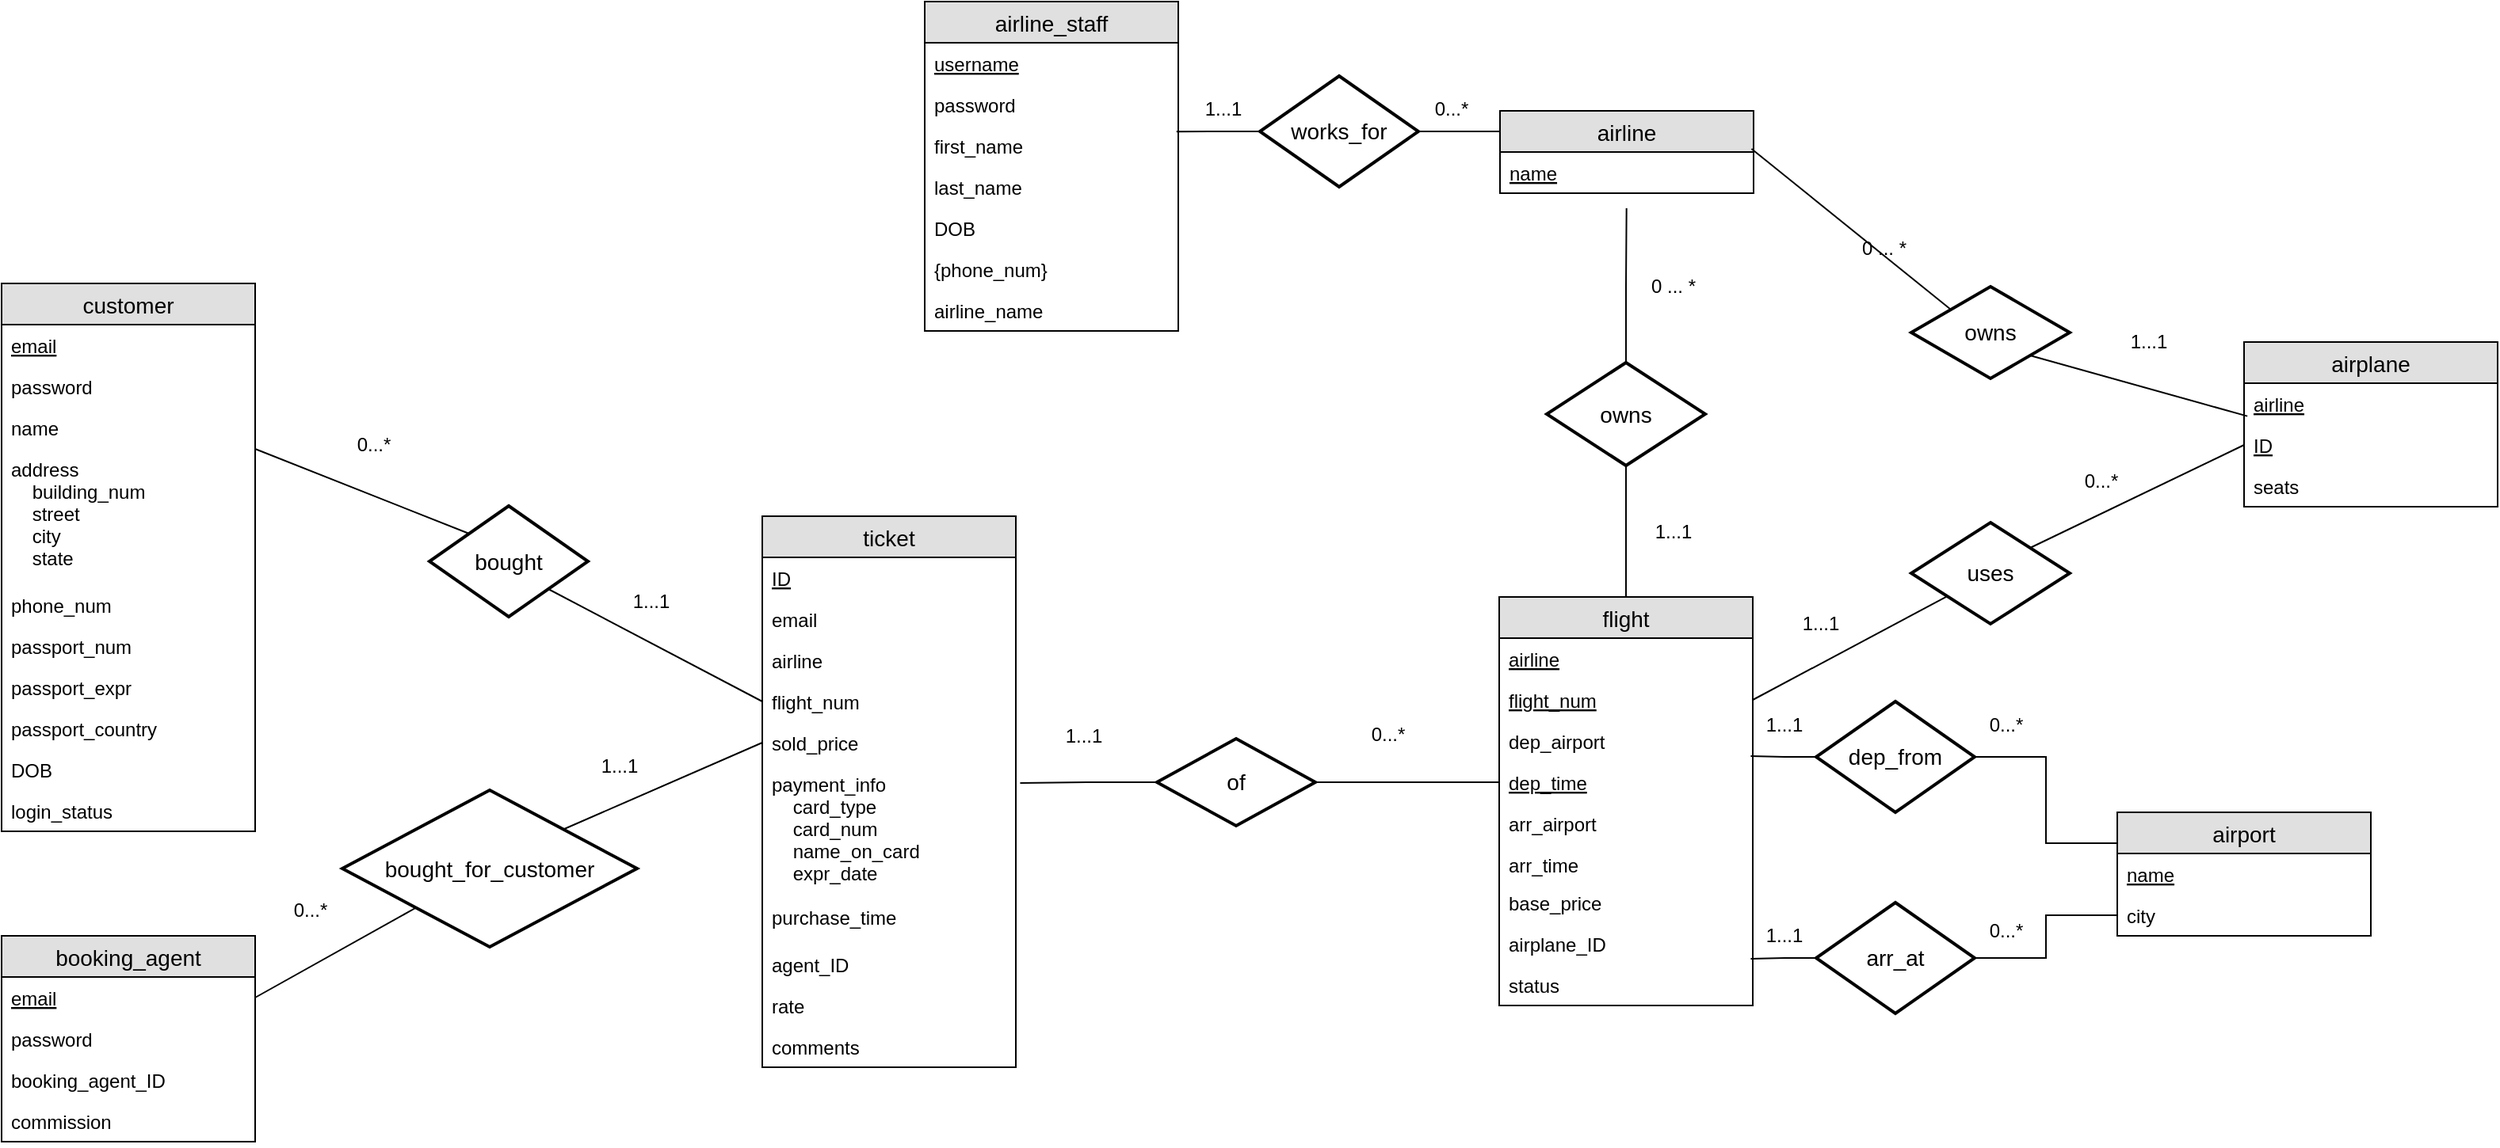 <mxfile version="12.1.0" type="github" pages="1"><diagram id="OmT5OmckwUrSFIo6k8KH" name="Page-1"><mxGraphModel dx="1048" dy="684" grid="1" gridSize="10" guides="1" tooltips="1" connect="1" arrows="1" fold="1" page="1" pageScale="1" pageWidth="1654" pageHeight="1169" math="0" shadow="0"><root><mxCell id="0"/><mxCell id="1" parent="0"/><mxCell id="NvmkVHi0GKRHKJPW13n5-1" value="airport" style="swimlane;fontStyle=0;childLayout=stackLayout;horizontal=1;startSize=26;fillColor=#e0e0e0;horizontalStack=0;resizeParent=1;resizeParentMax=0;resizeLast=0;collapsible=1;marginBottom=0;swimlaneFillColor=#ffffff;align=center;fontSize=14;" vertex="1" parent="1"><mxGeometry x="1371" y="736" width="160" height="78" as="geometry"/></mxCell><mxCell id="NvmkVHi0GKRHKJPW13n5-2" value="name" style="text;strokeColor=none;fillColor=none;spacingLeft=4;spacingRight=4;overflow=hidden;rotatable=0;points=[[0,0.5],[1,0.5]];portConstraint=eastwest;fontSize=12;fontStyle=4" vertex="1" parent="NvmkVHi0GKRHKJPW13n5-1"><mxGeometry y="26" width="160" height="26" as="geometry"/></mxCell><mxCell id="NvmkVHi0GKRHKJPW13n5-3" value="city" style="text;strokeColor=none;fillColor=none;spacingLeft=4;spacingRight=4;overflow=hidden;rotatable=0;points=[[0,0.5],[1,0.5]];portConstraint=eastwest;fontSize=12;" vertex="1" parent="NvmkVHi0GKRHKJPW13n5-1"><mxGeometry y="52" width="160" height="26" as="geometry"/></mxCell><mxCell id="NvmkVHi0GKRHKJPW13n5-4" value="airline" style="swimlane;fontStyle=0;childLayout=stackLayout;horizontal=1;startSize=26;fillColor=#e0e0e0;horizontalStack=0;resizeParent=1;resizeParentMax=0;resizeLast=0;collapsible=1;marginBottom=0;swimlaneFillColor=#ffffff;align=center;fontSize=14;" vertex="1" parent="1"><mxGeometry x="981.5" y="293" width="160" height="52" as="geometry"/></mxCell><mxCell id="NvmkVHi0GKRHKJPW13n5-5" value="name" style="text;strokeColor=none;fillColor=none;spacingLeft=4;spacingRight=4;overflow=hidden;rotatable=0;points=[[0,0.5],[1,0.5]];portConstraint=eastwest;fontSize=12;fontStyle=4" vertex="1" parent="NvmkVHi0GKRHKJPW13n5-4"><mxGeometry y="26" width="160" height="26" as="geometry"/></mxCell><mxCell id="NvmkVHi0GKRHKJPW13n5-6" value="airplane" style="swimlane;fontStyle=0;childLayout=stackLayout;horizontal=1;startSize=26;fillColor=#e0e0e0;horizontalStack=0;resizeParent=1;resizeParentMax=0;resizeLast=0;collapsible=1;marginBottom=0;swimlaneFillColor=#ffffff;align=center;fontSize=14;" vertex="1" parent="1"><mxGeometry x="1451" y="439" width="160" height="104" as="geometry"/></mxCell><mxCell id="NvmkVHi0GKRHKJPW13n5-7" value="airline" style="text;strokeColor=none;fillColor=none;spacingLeft=4;spacingRight=4;overflow=hidden;rotatable=0;points=[[0,0.5],[1,0.5]];portConstraint=eastwest;fontSize=12;fontStyle=4" vertex="1" parent="NvmkVHi0GKRHKJPW13n5-6"><mxGeometry y="26" width="160" height="26" as="geometry"/></mxCell><mxCell id="NvmkVHi0GKRHKJPW13n5-8" value="ID" style="text;strokeColor=none;fillColor=none;spacingLeft=4;spacingRight=4;overflow=hidden;rotatable=0;points=[[0,0.5],[1,0.5]];portConstraint=eastwest;fontSize=12;fontStyle=4" vertex="1" parent="NvmkVHi0GKRHKJPW13n5-6"><mxGeometry y="52" width="160" height="26" as="geometry"/></mxCell><mxCell id="NvmkVHi0GKRHKJPW13n5-9" value="seats" style="text;strokeColor=none;fillColor=none;spacingLeft=4;spacingRight=4;overflow=hidden;rotatable=0;points=[[0,0.5],[1,0.5]];portConstraint=eastwest;fontSize=12;" vertex="1" parent="NvmkVHi0GKRHKJPW13n5-6"><mxGeometry y="78" width="160" height="26" as="geometry"/></mxCell><mxCell id="NvmkVHi0GKRHKJPW13n5-10" value="owns" style="shape=rhombus;strokeWidth=2;fontSize=17;perimeter=rhombusPerimeter;whiteSpace=wrap;html=1;align=center;fontSize=14;" vertex="1" parent="1"><mxGeometry x="1241" y="404" width="100" height="58" as="geometry"/></mxCell><mxCell id="NvmkVHi0GKRHKJPW13n5-11" value="0 ... *" style="text;html=1;strokeColor=none;fillColor=none;align=center;verticalAlign=middle;whiteSpace=wrap;rounded=0;" vertex="1" parent="1"><mxGeometry x="1204" y="370" width="40" height="20" as="geometry"/></mxCell><mxCell id="NvmkVHi0GKRHKJPW13n5-12" value="1...1" style="text;html=1;strokeColor=none;fillColor=none;align=center;verticalAlign=middle;whiteSpace=wrap;rounded=0;" vertex="1" parent="1"><mxGeometry x="1371" y="429" width="40" height="20" as="geometry"/></mxCell><mxCell id="NvmkVHi0GKRHKJPW13n5-13" value="flight" style="swimlane;fontStyle=0;childLayout=stackLayout;horizontal=1;startSize=26;fillColor=#e0e0e0;horizontalStack=0;resizeParent=1;resizeParentMax=0;resizeLast=0;collapsible=1;marginBottom=0;swimlaneFillColor=#ffffff;align=center;fontSize=14;" vertex="1" parent="1"><mxGeometry x="981" y="600" width="160" height="258" as="geometry"/></mxCell><mxCell id="NvmkVHi0GKRHKJPW13n5-14" value="airline" style="text;strokeColor=none;fillColor=none;spacingLeft=4;spacingRight=4;overflow=hidden;rotatable=0;points=[[0,0.5],[1,0.5]];portConstraint=eastwest;fontSize=12;fontStyle=4" vertex="1" parent="NvmkVHi0GKRHKJPW13n5-13"><mxGeometry y="26" width="160" height="26" as="geometry"/></mxCell><mxCell id="NvmkVHi0GKRHKJPW13n5-15" value="flight_num" style="text;strokeColor=none;fillColor=none;spacingLeft=4;spacingRight=4;overflow=hidden;rotatable=0;points=[[0,0.5],[1,0.5]];portConstraint=eastwest;fontSize=12;fontStyle=4" vertex="1" parent="NvmkVHi0GKRHKJPW13n5-13"><mxGeometry y="52" width="160" height="26" as="geometry"/></mxCell><mxCell id="NvmkVHi0GKRHKJPW13n5-16" value="dep_airport" style="text;strokeColor=none;fillColor=none;spacingLeft=4;spacingRight=4;overflow=hidden;rotatable=0;points=[[0,0.5],[1,0.5]];portConstraint=eastwest;fontSize=12;" vertex="1" parent="NvmkVHi0GKRHKJPW13n5-13"><mxGeometry y="78" width="160" height="26" as="geometry"/></mxCell><mxCell id="NvmkVHi0GKRHKJPW13n5-17" value="dep_time&#10;" style="text;strokeColor=none;fillColor=none;spacingLeft=4;spacingRight=4;overflow=hidden;rotatable=0;points=[[0,0.5],[1,0.5]];portConstraint=eastwest;fontSize=12;fontStyle=4" vertex="1" parent="NvmkVHi0GKRHKJPW13n5-13"><mxGeometry y="104" width="160" height="26" as="geometry"/></mxCell><mxCell id="NvmkVHi0GKRHKJPW13n5-18" value="arr_airport" style="text;strokeColor=none;fillColor=none;spacingLeft=4;spacingRight=4;overflow=hidden;rotatable=0;points=[[0,0.5],[1,0.5]];portConstraint=eastwest;fontSize=12;" vertex="1" parent="NvmkVHi0GKRHKJPW13n5-13"><mxGeometry y="130" width="160" height="26" as="geometry"/></mxCell><mxCell id="NvmkVHi0GKRHKJPW13n5-19" value="arr_time&#10;" style="text;strokeColor=none;fillColor=none;spacingLeft=4;spacingRight=4;overflow=hidden;rotatable=0;points=[[0,0.5],[1,0.5]];portConstraint=eastwest;fontSize=12;" vertex="1" parent="NvmkVHi0GKRHKJPW13n5-13"><mxGeometry y="156" width="160" height="24" as="geometry"/></mxCell><mxCell id="NvmkVHi0GKRHKJPW13n5-20" value="base_price" style="text;strokeColor=none;fillColor=none;spacingLeft=4;spacingRight=4;overflow=hidden;rotatable=0;points=[[0,0.5],[1,0.5]];portConstraint=eastwest;fontSize=12;" vertex="1" parent="NvmkVHi0GKRHKJPW13n5-13"><mxGeometry y="180" width="160" height="26" as="geometry"/></mxCell><mxCell id="NvmkVHi0GKRHKJPW13n5-21" value="airplane_ID" style="text;strokeColor=none;fillColor=none;spacingLeft=4;spacingRight=4;overflow=hidden;rotatable=0;points=[[0,0.5],[1,0.5]];portConstraint=eastwest;fontSize=12;" vertex="1" parent="NvmkVHi0GKRHKJPW13n5-13"><mxGeometry y="206" width="160" height="26" as="geometry"/></mxCell><mxCell id="NvmkVHi0GKRHKJPW13n5-22" value="status" style="text;strokeColor=none;fillColor=none;spacingLeft=4;spacingRight=4;overflow=hidden;rotatable=0;points=[[0,0.5],[1,0.5]];portConstraint=eastwest;fontSize=12;" vertex="1" parent="NvmkVHi0GKRHKJPW13n5-13"><mxGeometry y="232" width="160" height="26" as="geometry"/></mxCell><mxCell id="NvmkVHi0GKRHKJPW13n5-23" value="ticket" style="swimlane;fontStyle=0;childLayout=stackLayout;horizontal=1;startSize=26;fillColor=#e0e0e0;horizontalStack=0;resizeParent=1;resizeParentMax=0;resizeLast=0;collapsible=1;marginBottom=0;swimlaneFillColor=#ffffff;align=center;fontSize=14;" vertex="1" parent="1"><mxGeometry x="516" y="549" width="160" height="348" as="geometry"/></mxCell><mxCell id="NvmkVHi0GKRHKJPW13n5-24" value="ID" style="text;strokeColor=none;fillColor=none;spacingLeft=4;spacingRight=4;overflow=hidden;rotatable=0;points=[[0,0.5],[1,0.5]];portConstraint=eastwest;fontSize=12;fontStyle=4" vertex="1" parent="NvmkVHi0GKRHKJPW13n5-23"><mxGeometry y="26" width="160" height="26" as="geometry"/></mxCell><mxCell id="NvmkVHi0GKRHKJPW13n5-25" value="email" style="text;strokeColor=none;fillColor=none;spacingLeft=4;spacingRight=4;overflow=hidden;rotatable=0;points=[[0,0.5],[1,0.5]];portConstraint=eastwest;fontSize=12;" vertex="1" parent="NvmkVHi0GKRHKJPW13n5-23"><mxGeometry y="52" width="160" height="26" as="geometry"/></mxCell><mxCell id="NvmkVHi0GKRHKJPW13n5-26" value="airline" style="text;strokeColor=none;fillColor=none;spacingLeft=4;spacingRight=4;overflow=hidden;rotatable=0;points=[[0,0.5],[1,0.5]];portConstraint=eastwest;fontSize=12;" vertex="1" parent="NvmkVHi0GKRHKJPW13n5-23"><mxGeometry y="78" width="160" height="26" as="geometry"/></mxCell><mxCell id="NvmkVHi0GKRHKJPW13n5-27" value="flight_num" style="text;strokeColor=none;fillColor=none;spacingLeft=4;spacingRight=4;overflow=hidden;rotatable=0;points=[[0,0.5],[1,0.5]];portConstraint=eastwest;fontSize=12;" vertex="1" parent="NvmkVHi0GKRHKJPW13n5-23"><mxGeometry y="104" width="160" height="26" as="geometry"/></mxCell><mxCell id="NvmkVHi0GKRHKJPW13n5-28" value="sold_price" style="text;strokeColor=none;fillColor=none;spacingLeft=4;spacingRight=4;overflow=hidden;rotatable=0;points=[[0,0.5],[1,0.5]];portConstraint=eastwest;fontSize=12;" vertex="1" parent="NvmkVHi0GKRHKJPW13n5-23"><mxGeometry y="130" width="160" height="26" as="geometry"/></mxCell><mxCell id="NvmkVHi0GKRHKJPW13n5-29" value="payment_info&#10;    card_type&#10;    card_num&#10;    name_on_card&#10;    expr_date" style="text;strokeColor=none;fillColor=none;spacingLeft=4;spacingRight=4;overflow=hidden;rotatable=0;points=[[0,0.5],[1,0.5]];portConstraint=eastwest;fontSize=12;" vertex="1" parent="NvmkVHi0GKRHKJPW13n5-23"><mxGeometry y="156" width="160" height="84" as="geometry"/></mxCell><mxCell id="NvmkVHi0GKRHKJPW13n5-30" value="purchase_time" style="text;strokeColor=none;fillColor=none;spacingLeft=4;spacingRight=4;overflow=hidden;rotatable=0;points=[[0,0.5],[1,0.5]];portConstraint=eastwest;fontSize=12;" vertex="1" parent="NvmkVHi0GKRHKJPW13n5-23"><mxGeometry y="240" width="160" height="30" as="geometry"/></mxCell><mxCell id="NvmkVHi0GKRHKJPW13n5-31" value="agent_ID" style="text;strokeColor=none;fillColor=none;spacingLeft=4;spacingRight=4;overflow=hidden;rotatable=0;points=[[0,0.5],[1,0.5]];portConstraint=eastwest;fontSize=12;" vertex="1" parent="NvmkVHi0GKRHKJPW13n5-23"><mxGeometry y="270" width="160" height="26" as="geometry"/></mxCell><mxCell id="NvmkVHi0GKRHKJPW13n5-100" value="rate" style="text;strokeColor=none;fillColor=none;spacingLeft=4;spacingRight=4;overflow=hidden;rotatable=0;points=[[0,0.5],[1,0.5]];portConstraint=eastwest;fontSize=12;" vertex="1" parent="NvmkVHi0GKRHKJPW13n5-23"><mxGeometry y="296" width="160" height="26" as="geometry"/></mxCell><mxCell id="NvmkVHi0GKRHKJPW13n5-101" value="comments" style="text;strokeColor=none;fillColor=none;spacingLeft=4;spacingRight=4;overflow=hidden;rotatable=0;points=[[0,0.5],[1,0.5]];portConstraint=eastwest;fontSize=12;" vertex="1" parent="NvmkVHi0GKRHKJPW13n5-23"><mxGeometry y="322" width="160" height="26" as="geometry"/></mxCell><mxCell id="NvmkVHi0GKRHKJPW13n5-32" value="booking_agent" style="swimlane;fontStyle=0;childLayout=stackLayout;horizontal=1;startSize=26;fillColor=#e0e0e0;horizontalStack=0;resizeParent=1;resizeParentMax=0;resizeLast=0;collapsible=1;marginBottom=0;swimlaneFillColor=#ffffff;align=center;fontSize=14;" vertex="1" parent="1"><mxGeometry x="36" y="814" width="160" height="130" as="geometry"/></mxCell><mxCell id="NvmkVHi0GKRHKJPW13n5-33" value="email" style="text;strokeColor=none;fillColor=none;spacingLeft=4;spacingRight=4;overflow=hidden;rotatable=0;points=[[0,0.5],[1,0.5]];portConstraint=eastwest;fontSize=12;fontStyle=4" vertex="1" parent="NvmkVHi0GKRHKJPW13n5-32"><mxGeometry y="26" width="160" height="26" as="geometry"/></mxCell><mxCell id="NvmkVHi0GKRHKJPW13n5-34" value="password" style="text;strokeColor=none;fillColor=none;spacingLeft=4;spacingRight=4;overflow=hidden;rotatable=0;points=[[0,0.5],[1,0.5]];portConstraint=eastwest;fontSize=12;" vertex="1" parent="NvmkVHi0GKRHKJPW13n5-32"><mxGeometry y="52" width="160" height="26" as="geometry"/></mxCell><mxCell id="NvmkVHi0GKRHKJPW13n5-35" value="booking_agent_ID" style="text;strokeColor=none;fillColor=none;spacingLeft=4;spacingRight=4;overflow=hidden;rotatable=0;points=[[0,0.5],[1,0.5]];portConstraint=eastwest;fontSize=12;" vertex="1" parent="NvmkVHi0GKRHKJPW13n5-32"><mxGeometry y="78" width="160" height="26" as="geometry"/></mxCell><mxCell id="NvmkVHi0GKRHKJPW13n5-107" value="commission" style="text;strokeColor=none;fillColor=none;spacingLeft=4;spacingRight=4;overflow=hidden;rotatable=0;points=[[0,0.5],[1,0.5]];portConstraint=eastwest;fontSize=12;" vertex="1" parent="NvmkVHi0GKRHKJPW13n5-32"><mxGeometry y="104" width="160" height="26" as="geometry"/></mxCell><mxCell id="NvmkVHi0GKRHKJPW13n5-36" value="airline_staff" style="swimlane;fontStyle=0;childLayout=stackLayout;horizontal=1;startSize=26;fillColor=#e0e0e0;horizontalStack=0;resizeParent=1;resizeParentMax=0;resizeLast=0;collapsible=1;marginBottom=0;swimlaneFillColor=#ffffff;align=center;fontSize=14;" vertex="1" parent="1"><mxGeometry x="618.5" y="224" width="160" height="208" as="geometry"/></mxCell><mxCell id="NvmkVHi0GKRHKJPW13n5-37" value="username" style="text;strokeColor=none;fillColor=none;spacingLeft=4;spacingRight=4;overflow=hidden;rotatable=0;points=[[0,0.5],[1,0.5]];portConstraint=eastwest;fontSize=12;fontStyle=4" vertex="1" parent="NvmkVHi0GKRHKJPW13n5-36"><mxGeometry y="26" width="160" height="26" as="geometry"/></mxCell><mxCell id="NvmkVHi0GKRHKJPW13n5-38" value="password" style="text;strokeColor=none;fillColor=none;spacingLeft=4;spacingRight=4;overflow=hidden;rotatable=0;points=[[0,0.5],[1,0.5]];portConstraint=eastwest;fontSize=12;" vertex="1" parent="NvmkVHi0GKRHKJPW13n5-36"><mxGeometry y="52" width="160" height="26" as="geometry"/></mxCell><mxCell id="NvmkVHi0GKRHKJPW13n5-39" value="first_name" style="text;strokeColor=none;fillColor=none;spacingLeft=4;spacingRight=4;overflow=hidden;rotatable=0;points=[[0,0.5],[1,0.5]];portConstraint=eastwest;fontSize=12;" vertex="1" parent="NvmkVHi0GKRHKJPW13n5-36"><mxGeometry y="78" width="160" height="26" as="geometry"/></mxCell><mxCell id="NvmkVHi0GKRHKJPW13n5-40" value="last_name" style="text;strokeColor=none;fillColor=none;spacingLeft=4;spacingRight=4;overflow=hidden;rotatable=0;points=[[0,0.5],[1,0.5]];portConstraint=eastwest;fontSize=12;" vertex="1" parent="NvmkVHi0GKRHKJPW13n5-36"><mxGeometry y="104" width="160" height="26" as="geometry"/></mxCell><mxCell id="NvmkVHi0GKRHKJPW13n5-41" value="DOB" style="text;strokeColor=none;fillColor=none;spacingLeft=4;spacingRight=4;overflow=hidden;rotatable=0;points=[[0,0.5],[1,0.5]];portConstraint=eastwest;fontSize=12;" vertex="1" parent="NvmkVHi0GKRHKJPW13n5-36"><mxGeometry y="130" width="160" height="26" as="geometry"/></mxCell><mxCell id="NvmkVHi0GKRHKJPW13n5-42" value="{phone_num}" style="text;strokeColor=none;fillColor=none;spacingLeft=4;spacingRight=4;overflow=hidden;rotatable=0;points=[[0,0.5],[1,0.5]];portConstraint=eastwest;fontSize=12;" vertex="1" parent="NvmkVHi0GKRHKJPW13n5-36"><mxGeometry y="156" width="160" height="26" as="geometry"/></mxCell><mxCell id="NvmkVHi0GKRHKJPW13n5-43" value="airline_name" style="text;strokeColor=none;fillColor=none;spacingLeft=4;spacingRight=4;overflow=hidden;rotatable=0;points=[[0,0.5],[1,0.5]];portConstraint=eastwest;fontSize=12;" vertex="1" parent="NvmkVHi0GKRHKJPW13n5-36"><mxGeometry y="182" width="160" height="26" as="geometry"/></mxCell><mxCell id="NvmkVHi0GKRHKJPW13n5-44" style="edgeStyle=orthogonalEdgeStyle;rounded=0;orthogonalLoop=1;jettySize=auto;html=1;exitX=0.5;exitY=1;exitDx=0;exitDy=0;entryX=0.5;entryY=0;entryDx=0;entryDy=0;endArrow=none;endFill=0;" edge="1" parent="1" source="NvmkVHi0GKRHKJPW13n5-46" target="NvmkVHi0GKRHKJPW13n5-13"><mxGeometry relative="1" as="geometry"/></mxCell><mxCell id="NvmkVHi0GKRHKJPW13n5-109" style="edgeStyle=orthogonalEdgeStyle;rounded=0;orthogonalLoop=1;jettySize=auto;html=1;exitX=0.5;exitY=0;exitDx=0;exitDy=0;endArrow=none;endFill=0;" edge="1" parent="1" source="NvmkVHi0GKRHKJPW13n5-46"><mxGeometry relative="1" as="geometry"><mxPoint x="1061.333" y="354.5" as="targetPoint"/></mxGeometry></mxCell><mxCell id="NvmkVHi0GKRHKJPW13n5-46" value="owns" style="shape=rhombus;strokeWidth=2;fontSize=17;perimeter=rhombusPerimeter;whiteSpace=wrap;html=1;align=center;fontSize=14;" vertex="1" parent="1"><mxGeometry x="1011" y="452" width="100" height="65" as="geometry"/></mxCell><mxCell id="NvmkVHi0GKRHKJPW13n5-47" value="customer" style="swimlane;fontStyle=0;childLayout=stackLayout;horizontal=1;startSize=26;fillColor=#e0e0e0;horizontalStack=0;resizeParent=1;resizeParentMax=0;resizeLast=0;collapsible=1;marginBottom=0;swimlaneFillColor=#ffffff;align=center;fontSize=14;" vertex="1" parent="1"><mxGeometry x="36" y="402" width="160" height="346" as="geometry"/></mxCell><mxCell id="NvmkVHi0GKRHKJPW13n5-49" value="email" style="text;strokeColor=none;fillColor=none;spacingLeft=4;spacingRight=4;overflow=hidden;rotatable=0;points=[[0,0.5],[1,0.5]];portConstraint=eastwest;fontSize=12;fontStyle=4" vertex="1" parent="NvmkVHi0GKRHKJPW13n5-47"><mxGeometry y="26" width="160" height="26" as="geometry"/></mxCell><mxCell id="NvmkVHi0GKRHKJPW13n5-50" value="password" style="text;strokeColor=none;fillColor=none;spacingLeft=4;spacingRight=4;overflow=hidden;rotatable=0;points=[[0,0.5],[1,0.5]];portConstraint=eastwest;fontSize=12;" vertex="1" parent="NvmkVHi0GKRHKJPW13n5-47"><mxGeometry y="52" width="160" height="26" as="geometry"/></mxCell><mxCell id="NvmkVHi0GKRHKJPW13n5-48" value="name" style="text;strokeColor=none;fillColor=none;spacingLeft=4;spacingRight=4;overflow=hidden;rotatable=0;points=[[0,0.5],[1,0.5]];portConstraint=eastwest;fontSize=12;" vertex="1" parent="NvmkVHi0GKRHKJPW13n5-47"><mxGeometry y="78" width="160" height="26" as="geometry"/></mxCell><mxCell id="NvmkVHi0GKRHKJPW13n5-51" value="address&#10;    building_num&#10;    street&#10;    city&#10;    state" style="text;strokeColor=none;fillColor=none;spacingLeft=4;spacingRight=4;overflow=hidden;rotatable=0;points=[[0,0.5],[1,0.5]];portConstraint=eastwest;fontSize=12;" vertex="1" parent="NvmkVHi0GKRHKJPW13n5-47"><mxGeometry y="104" width="160" height="86" as="geometry"/></mxCell><mxCell id="NvmkVHi0GKRHKJPW13n5-52" value="phone_num" style="text;strokeColor=none;fillColor=none;spacingLeft=4;spacingRight=4;overflow=hidden;rotatable=0;points=[[0,0.5],[1,0.5]];portConstraint=eastwest;fontSize=12;" vertex="1" parent="NvmkVHi0GKRHKJPW13n5-47"><mxGeometry y="190" width="160" height="26" as="geometry"/></mxCell><mxCell id="NvmkVHi0GKRHKJPW13n5-53" value="passport_num" style="text;strokeColor=none;fillColor=none;spacingLeft=4;spacingRight=4;overflow=hidden;rotatable=0;points=[[0,0.5],[1,0.5]];portConstraint=eastwest;fontSize=12;" vertex="1" parent="NvmkVHi0GKRHKJPW13n5-47"><mxGeometry y="216" width="160" height="26" as="geometry"/></mxCell><mxCell id="NvmkVHi0GKRHKJPW13n5-54" value="passport_expr" style="text;strokeColor=none;fillColor=none;spacingLeft=4;spacingRight=4;overflow=hidden;rotatable=0;points=[[0,0.5],[1,0.5]];portConstraint=eastwest;fontSize=12;" vertex="1" parent="NvmkVHi0GKRHKJPW13n5-47"><mxGeometry y="242" width="160" height="26" as="geometry"/></mxCell><mxCell id="NvmkVHi0GKRHKJPW13n5-55" value="passport_country" style="text;strokeColor=none;fillColor=none;spacingLeft=4;spacingRight=4;overflow=hidden;rotatable=0;points=[[0,0.5],[1,0.5]];portConstraint=eastwest;fontSize=12;" vertex="1" parent="NvmkVHi0GKRHKJPW13n5-47"><mxGeometry y="268" width="160" height="26" as="geometry"/></mxCell><mxCell id="NvmkVHi0GKRHKJPW13n5-56" value="DOB" style="text;strokeColor=none;fillColor=none;spacingLeft=4;spacingRight=4;overflow=hidden;rotatable=0;points=[[0,0.5],[1,0.5]];portConstraint=eastwest;fontSize=12;" vertex="1" parent="NvmkVHi0GKRHKJPW13n5-47"><mxGeometry y="294" width="160" height="26" as="geometry"/></mxCell><mxCell id="NvmkVHi0GKRHKJPW13n5-89" value="login_status" style="text;strokeColor=none;fillColor=none;spacingLeft=4;spacingRight=4;overflow=hidden;rotatable=0;points=[[0,0.5],[1,0.5]];portConstraint=eastwest;fontSize=12;" vertex="1" parent="NvmkVHi0GKRHKJPW13n5-47"><mxGeometry y="320" width="160" height="26" as="geometry"/></mxCell><mxCell id="NvmkVHi0GKRHKJPW13n5-57" style="edgeStyle=orthogonalEdgeStyle;rounded=0;orthogonalLoop=1;jettySize=auto;html=1;exitX=1;exitY=0.5;exitDx=0;exitDy=0;entryX=0;entryY=0.25;entryDx=0;entryDy=0;endArrow=none;endFill=0;" edge="1" parent="1" source="NvmkVHi0GKRHKJPW13n5-59" target="NvmkVHi0GKRHKJPW13n5-1"><mxGeometry relative="1" as="geometry"/></mxCell><mxCell id="NvmkVHi0GKRHKJPW13n5-76" style="edgeStyle=orthogonalEdgeStyle;rounded=0;orthogonalLoop=1;jettySize=auto;html=1;exitX=0;exitY=0.5;exitDx=0;exitDy=0;entryX=0.992;entryY=-0.135;entryDx=0;entryDy=0;entryPerimeter=0;endArrow=none;endFill=0;" edge="1" parent="1" source="NvmkVHi0GKRHKJPW13n5-59" target="NvmkVHi0GKRHKJPW13n5-17"><mxGeometry relative="1" as="geometry"/></mxCell><mxCell id="NvmkVHi0GKRHKJPW13n5-59" value="dep_from" style="shape=rhombus;strokeWidth=2;fontSize=17;perimeter=rhombusPerimeter;whiteSpace=wrap;html=1;align=center;fontSize=14;" vertex="1" parent="1"><mxGeometry x="1181" y="666" width="100" height="70" as="geometry"/></mxCell><mxCell id="NvmkVHi0GKRHKJPW13n5-61" style="edgeStyle=orthogonalEdgeStyle;rounded=0;orthogonalLoop=1;jettySize=auto;html=1;exitX=0;exitY=0.5;exitDx=0;exitDy=0;entryX=0.992;entryY=0.865;entryDx=0;entryDy=0;entryPerimeter=0;endArrow=none;endFill=0;" edge="1" parent="1" source="NvmkVHi0GKRHKJPW13n5-62" target="NvmkVHi0GKRHKJPW13n5-21"><mxGeometry relative="1" as="geometry"/></mxCell><mxCell id="NvmkVHi0GKRHKJPW13n5-112" style="edgeStyle=orthogonalEdgeStyle;rounded=0;orthogonalLoop=1;jettySize=auto;html=1;exitX=1;exitY=0.5;exitDx=0;exitDy=0;entryX=0;entryY=0.5;entryDx=0;entryDy=0;endArrow=none;endFill=0;" edge="1" parent="1" source="NvmkVHi0GKRHKJPW13n5-62" target="NvmkVHi0GKRHKJPW13n5-3"><mxGeometry relative="1" as="geometry"/></mxCell><mxCell id="NvmkVHi0GKRHKJPW13n5-62" value="arr_at" style="shape=rhombus;strokeWidth=2;fontSize=17;perimeter=rhombusPerimeter;whiteSpace=wrap;html=1;align=center;fontSize=14;" vertex="1" parent="1"><mxGeometry x="1181" y="793" width="100" height="70" as="geometry"/></mxCell><mxCell id="NvmkVHi0GKRHKJPW13n5-63" value="1...1" style="text;html=1;strokeColor=none;fillColor=none;align=center;verticalAlign=middle;whiteSpace=wrap;rounded=0;" vertex="1" parent="1"><mxGeometry x="1141" y="671" width="40" height="20" as="geometry"/></mxCell><mxCell id="NvmkVHi0GKRHKJPW13n5-64" value="0...*" style="text;html=1;strokeColor=none;fillColor=none;align=center;verticalAlign=middle;whiteSpace=wrap;rounded=0;" vertex="1" parent="1"><mxGeometry x="1281" y="671" width="40" height="20" as="geometry"/></mxCell><mxCell id="NvmkVHi0GKRHKJPW13n5-65" value="1...1" style="text;html=1;strokeColor=none;fillColor=none;align=center;verticalAlign=middle;whiteSpace=wrap;rounded=0;" vertex="1" parent="1"><mxGeometry x="1141" y="804" width="40" height="20" as="geometry"/></mxCell><mxCell id="NvmkVHi0GKRHKJPW13n5-66" value="0...*" style="text;html=1;strokeColor=none;fillColor=none;align=center;verticalAlign=middle;whiteSpace=wrap;rounded=0;" vertex="1" parent="1"><mxGeometry x="1281" y="801" width="40" height="20" as="geometry"/></mxCell><mxCell id="NvmkVHi0GKRHKJPW13n5-67" value="" style="endArrow=none;html=1;exitX=1;exitY=1;exitDx=0;exitDy=0;entryX=0.013;entryY=-0.199;entryDx=0;entryDy=0;entryPerimeter=0;" edge="1" parent="1" source="NvmkVHi0GKRHKJPW13n5-10" target="NvmkVHi0GKRHKJPW13n5-8"><mxGeometry width="50" height="50" relative="1" as="geometry"><mxPoint x="1321" y="543" as="sourcePoint"/><mxPoint x="1371" y="493" as="targetPoint"/></mxGeometry></mxCell><mxCell id="NvmkVHi0GKRHKJPW13n5-68" value="" style="endArrow=none;html=1;exitX=0.992;exitY=-0.077;exitDx=0;exitDy=0;exitPerimeter=0;entryX=0;entryY=0;entryDx=0;entryDy=0;" edge="1" parent="1" source="NvmkVHi0GKRHKJPW13n5-5" target="NvmkVHi0GKRHKJPW13n5-10"><mxGeometry width="50" height="50" relative="1" as="geometry"><mxPoint x="1166" y="503" as="sourcePoint"/><mxPoint x="1216" y="453" as="targetPoint"/></mxGeometry></mxCell><mxCell id="NvmkVHi0GKRHKJPW13n5-69" value="uses" style="shape=rhombus;strokeWidth=2;fontSize=17;perimeter=rhombusPerimeter;whiteSpace=wrap;html=1;align=center;fontSize=14;" vertex="1" parent="1"><mxGeometry x="1241" y="553" width="100" height="64" as="geometry"/></mxCell><mxCell id="NvmkVHi0GKRHKJPW13n5-70" value="" style="endArrow=none;html=1;exitX=1;exitY=0;exitDx=0;exitDy=0;entryX=0;entryY=0.5;entryDx=0;entryDy=0;" edge="1" parent="1" source="NvmkVHi0GKRHKJPW13n5-69" target="NvmkVHi0GKRHKJPW13n5-8"><mxGeometry width="50" height="50" relative="1" as="geometry"><mxPoint x="1323" y="556.5" as="sourcePoint"/><mxPoint x="1373" y="506.5" as="targetPoint"/></mxGeometry></mxCell><mxCell id="NvmkVHi0GKRHKJPW13n5-71" value="" style="endArrow=none;html=1;exitX=1;exitY=0.5;exitDx=0;exitDy=0;" edge="1" parent="1" source="NvmkVHi0GKRHKJPW13n5-15" target="NvmkVHi0GKRHKJPW13n5-69"><mxGeometry width="50" height="50" relative="1" as="geometry"><mxPoint x="1181" y="664" as="sourcePoint"/><mxPoint x="1231" y="614" as="targetPoint"/></mxGeometry></mxCell><mxCell id="NvmkVHi0GKRHKJPW13n5-72" value="0 ... *" style="text;html=1;strokeColor=none;fillColor=none;align=center;verticalAlign=middle;whiteSpace=wrap;rounded=0;" vertex="1" parent="1"><mxGeometry x="1071" y="394" width="40" height="20" as="geometry"/></mxCell><mxCell id="NvmkVHi0GKRHKJPW13n5-73" value="1...1" style="text;html=1;strokeColor=none;fillColor=none;align=center;verticalAlign=middle;whiteSpace=wrap;rounded=0;" vertex="1" parent="1"><mxGeometry x="1071" y="548.5" width="40" height="20" as="geometry"/></mxCell><mxCell id="NvmkVHi0GKRHKJPW13n5-74" value="1...1" style="text;html=1;strokeColor=none;fillColor=none;align=center;verticalAlign=middle;whiteSpace=wrap;rounded=0;" vertex="1" parent="1"><mxGeometry x="1164" y="607" width="40" height="20" as="geometry"/></mxCell><mxCell id="NvmkVHi0GKRHKJPW13n5-75" value="0...*" style="text;html=1;strokeColor=none;fillColor=none;align=center;verticalAlign=middle;whiteSpace=wrap;rounded=0;" vertex="1" parent="1"><mxGeometry x="1341" y="517" width="40" height="20" as="geometry"/></mxCell><mxCell id="NvmkVHi0GKRHKJPW13n5-82" style="edgeStyle=orthogonalEdgeStyle;rounded=0;orthogonalLoop=1;jettySize=auto;html=1;exitX=1;exitY=0.5;exitDx=0;exitDy=0;endArrow=none;endFill=0;entryX=0;entryY=0.5;entryDx=0;entryDy=0;" edge="1" parent="1" source="NvmkVHi0GKRHKJPW13n5-78" target="NvmkVHi0GKRHKJPW13n5-17"><mxGeometry relative="1" as="geometry"><mxPoint x="971" y="704.5" as="targetPoint"/></mxGeometry></mxCell><mxCell id="NvmkVHi0GKRHKJPW13n5-99" style="edgeStyle=orthogonalEdgeStyle;rounded=0;orthogonalLoop=1;jettySize=auto;html=1;exitX=0;exitY=0.5;exitDx=0;exitDy=0;entryX=1.017;entryY=0.149;entryDx=0;entryDy=0;entryPerimeter=0;endArrow=none;endFill=0;" edge="1" parent="1" source="NvmkVHi0GKRHKJPW13n5-78" target="NvmkVHi0GKRHKJPW13n5-29"><mxGeometry relative="1" as="geometry"/></mxCell><mxCell id="NvmkVHi0GKRHKJPW13n5-78" value="of" style="shape=rhombus;strokeWidth=2;fontSize=17;perimeter=rhombusPerimeter;whiteSpace=wrap;html=1;align=center;fontSize=14;" vertex="1" parent="1"><mxGeometry x="765" y="689.5" width="100" height="55" as="geometry"/></mxCell><mxCell id="NvmkVHi0GKRHKJPW13n5-83" value="1...1" style="text;html=1;strokeColor=none;fillColor=none;align=center;verticalAlign=middle;whiteSpace=wrap;rounded=0;" vertex="1" parent="1"><mxGeometry x="698.5" y="678" width="40" height="20" as="geometry"/></mxCell><mxCell id="NvmkVHi0GKRHKJPW13n5-84" value="0...*" style="text;html=1;strokeColor=none;fillColor=none;align=center;verticalAlign=middle;whiteSpace=wrap;rounded=0;" vertex="1" parent="1"><mxGeometry x="891" y="676.5" width="40" height="20" as="geometry"/></mxCell><mxCell id="NvmkVHi0GKRHKJPW13n5-87" value="bought" style="shape=rhombus;strokeWidth=2;fontSize=17;perimeter=rhombusPerimeter;whiteSpace=wrap;html=1;align=center;fontSize=14;" vertex="1" parent="1"><mxGeometry x="306" y="542.5" width="100" height="70" as="geometry"/></mxCell><mxCell id="NvmkVHi0GKRHKJPW13n5-88" value="" style="endArrow=none;html=1;entryX=0;entryY=0;entryDx=0;entryDy=0;" edge="1" parent="1" target="NvmkVHi0GKRHKJPW13n5-87"><mxGeometry width="50" height="50" relative="1" as="geometry"><mxPoint x="196" y="506.5" as="sourcePoint"/><mxPoint x="291" y="477" as="targetPoint"/></mxGeometry></mxCell><mxCell id="NvmkVHi0GKRHKJPW13n5-91" value="" style="endArrow=none;html=1;entryX=1;entryY=1;entryDx=0;entryDy=0;exitX=0;exitY=0.5;exitDx=0;exitDy=0;" edge="1" parent="1" source="NvmkVHi0GKRHKJPW13n5-27" target="NvmkVHi0GKRHKJPW13n5-87"><mxGeometry width="50" height="50" relative="1" as="geometry"><mxPoint x="256" y="713" as="sourcePoint"/><mxPoint x="306" y="683" as="targetPoint"/></mxGeometry></mxCell><mxCell id="NvmkVHi0GKRHKJPW13n5-95" value="0...*" style="text;html=1;strokeColor=none;fillColor=none;align=center;verticalAlign=middle;whiteSpace=wrap;rounded=0;" vertex="1" parent="1"><mxGeometry x="251" y="494" width="40" height="20" as="geometry"/></mxCell><mxCell id="NvmkVHi0GKRHKJPW13n5-96" value="1...1" style="text;html=1;strokeColor=none;fillColor=none;align=center;verticalAlign=middle;whiteSpace=wrap;rounded=0;" vertex="1" parent="1"><mxGeometry x="426" y="593" width="40" height="20" as="geometry"/></mxCell><mxCell id="NvmkVHi0GKRHKJPW13n5-102" value="bought_for_customer" style="shape=rhombus;strokeWidth=2;fontSize=17;perimeter=rhombusPerimeter;whiteSpace=wrap;html=1;align=center;fontSize=14;" vertex="1" parent="1"><mxGeometry x="251" y="722" width="186" height="99" as="geometry"/></mxCell><mxCell id="NvmkVHi0GKRHKJPW13n5-103" value="" style="endArrow=none;html=1;entryX=0;entryY=1;entryDx=0;entryDy=0;exitX=1;exitY=0.5;exitDx=0;exitDy=0;" edge="1" parent="1" source="NvmkVHi0GKRHKJPW13n5-33" target="NvmkVHi0GKRHKJPW13n5-102"><mxGeometry width="50" height="50" relative="1" as="geometry"><mxPoint x="226" y="908" as="sourcePoint"/><mxPoint x="276" y="858" as="targetPoint"/></mxGeometry></mxCell><mxCell id="NvmkVHi0GKRHKJPW13n5-104" value="" style="endArrow=none;html=1;entryX=0;entryY=0.5;entryDx=0;entryDy=0;exitX=1;exitY=0;exitDx=0;exitDy=0;" edge="1" parent="1" source="NvmkVHi0GKRHKJPW13n5-102" target="NvmkVHi0GKRHKJPW13n5-28"><mxGeometry width="50" height="50" relative="1" as="geometry"><mxPoint x="437" y="843" as="sourcePoint"/><mxPoint x="487" y="793" as="targetPoint"/></mxGeometry></mxCell><mxCell id="NvmkVHi0GKRHKJPW13n5-105" value="0...*" style="text;html=1;strokeColor=none;fillColor=none;align=center;verticalAlign=middle;whiteSpace=wrap;rounded=0;" vertex="1" parent="1"><mxGeometry x="211" y="788" width="40" height="20" as="geometry"/></mxCell><mxCell id="NvmkVHi0GKRHKJPW13n5-106" value="1...1" style="text;html=1;strokeColor=none;fillColor=none;align=center;verticalAlign=middle;whiteSpace=wrap;rounded=0;" vertex="1" parent="1"><mxGeometry x="406" y="696.5" width="40" height="20" as="geometry"/></mxCell><mxCell id="NvmkVHi0GKRHKJPW13n5-110" style="edgeStyle=orthogonalEdgeStyle;rounded=0;orthogonalLoop=1;jettySize=auto;html=1;exitX=0;exitY=0.5;exitDx=0;exitDy=0;entryX=0.993;entryY=0.16;entryDx=0;entryDy=0;entryPerimeter=0;endArrow=none;endFill=0;" edge="1" parent="1" source="NvmkVHi0GKRHKJPW13n5-108" target="NvmkVHi0GKRHKJPW13n5-39"><mxGeometry relative="1" as="geometry"/></mxCell><mxCell id="NvmkVHi0GKRHKJPW13n5-111" style="edgeStyle=orthogonalEdgeStyle;rounded=0;orthogonalLoop=1;jettySize=auto;html=1;exitX=1;exitY=0.5;exitDx=0;exitDy=0;entryX=0;entryY=0.25;entryDx=0;entryDy=0;endArrow=none;endFill=0;" edge="1" parent="1" source="NvmkVHi0GKRHKJPW13n5-108" target="NvmkVHi0GKRHKJPW13n5-4"><mxGeometry relative="1" as="geometry"/></mxCell><mxCell id="NvmkVHi0GKRHKJPW13n5-108" value="works_for" style="shape=rhombus;strokeWidth=2;fontSize=17;perimeter=rhombusPerimeter;whiteSpace=wrap;html=1;align=center;fontSize=14;" vertex="1" parent="1"><mxGeometry x="830" y="271" width="100" height="70" as="geometry"/></mxCell><mxCell id="NvmkVHi0GKRHKJPW13n5-113" value="1...1" style="text;html=1;strokeColor=none;fillColor=none;align=center;verticalAlign=middle;whiteSpace=wrap;rounded=0;" vertex="1" parent="1"><mxGeometry x="786.5" y="282" width="40" height="20" as="geometry"/></mxCell><mxCell id="NvmkVHi0GKRHKJPW13n5-114" value="0...*" style="text;html=1;strokeColor=none;fillColor=none;align=center;verticalAlign=middle;whiteSpace=wrap;rounded=0;" vertex="1" parent="1"><mxGeometry x="931" y="282" width="40" height="20" as="geometry"/></mxCell></root></mxGraphModel></diagram></mxfile>